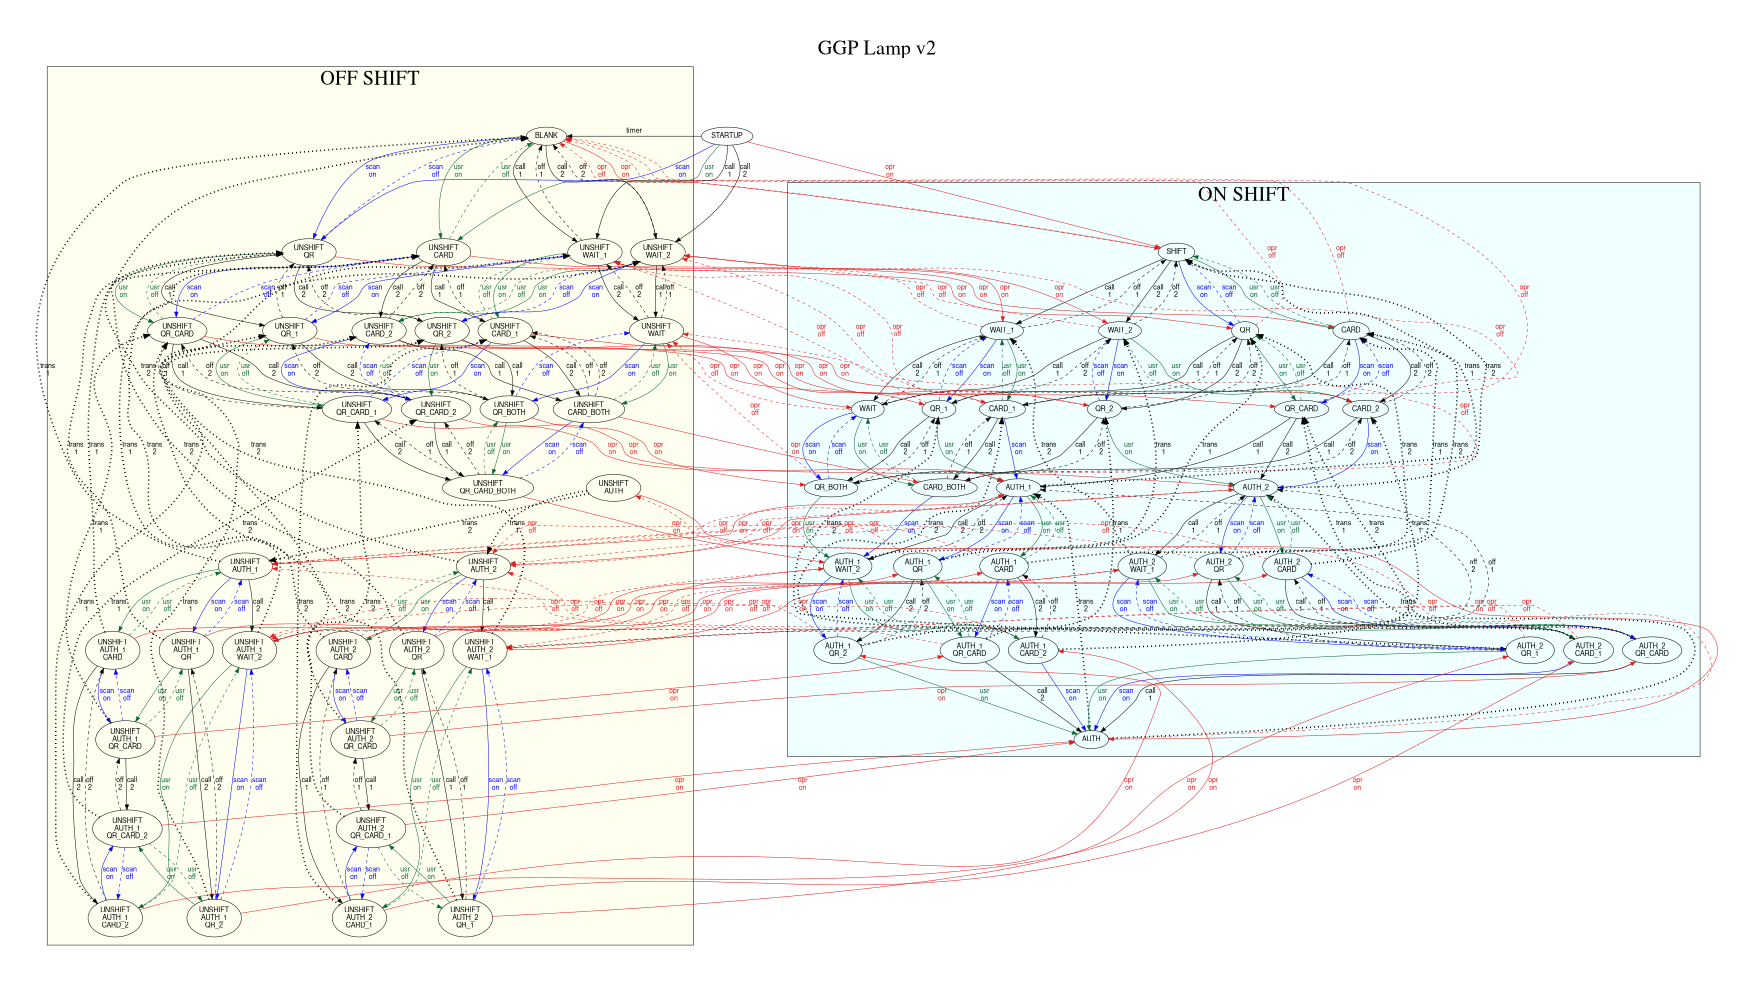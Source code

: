digraph ggp_lamp_v2 {
  ranksep=1
  ordering="out"
  mclimit=3.0
  searchsize=25
  label="GGP Lamp v2"
  labelloc="t"
  fontname="Times,Times New Roman,serif"
  fontsize=40
  ratio="auto"
  size="11.7,8.3!"
  center=true
  margin=0
  pad=1
  node [fontname="Helvetica,Arial,sans-serif"]
  edge [fontname="Helvetica,Arial,sans-serif"]
  subgraph cluster_SHIFT {
    label="ON SHIFT"
    bgcolor=azure
    margin=16
    SHIFT;
    {
      rank="same"
      QR; CARD; WAIT_1; WAIT_2;
    }
    {
      rank="same"
      QR_CARD;
      QR_1; QR_2;
      CARD_1; CARD_2;
      WAIT;
    }
    {
      rank="same"
      AUTH_1; AUTH_2;
      QR_BOTH; CARD_BOTH;
    }
    AUTH;
    {
      rank="same"
      "AUTH_1\nQR"; "AUTH_2\nQR";
      "AUTH_1\nCARD"; "AUTH_2\nCARD";
      "AUTH_1\nWAIT_2"; "AUTH_2\nWAIT_1";
    }
    {
      rank="same"
      "AUTH_1\nQR_CARD"; "AUTH_2\nQR_CARD";
    }
    {
      rank="same"
      "AUTH_1\nQR_2"; "AUTH_2\nQR_1";
      "AUTH_1\nCARD_2"; "AUTH_2\nCARD_1";
    }
  }

  subgraph cluster_UNSHIFT_1 {
    label="OFF SHIFT"
    bgcolor=ivory
    margin=16
    BLANK;
    {
      rank="same"
      "UNSHIFT\nQR"; "UNSHIFT\nCARD"; "UNSHIFT\nWAIT_1"; "UNSHIFT\nWAIT_2";
    }
    {
      rank="same"
      "UNSHIFT\nQR_CARD"; "UNSHIFT\nWAIT";
      "UNSHIFT\nQR_1"; "UNSHIFT\nQR_2";
      "UNSHIFT\nCARD_1"; "UNSHIFT\nCARD_2";
    }
    {
      rank="same"
      "UNSHIFT\nQR_CARD_1"; "UNSHIFT\nQR_CARD_2";
      "UNSHIFT\nQR_BOTH"; "UNSHIFT\nCARD_BOTH";
    }
    {
      rank="same"
      "UNSHIFT\nQR_CARD_BOTH";
      "UNSHIFT\nAUTH";
    }
    {
      rank="same"
      "UNSHIFT\nAUTH_1"; "UNSHIFT\nAUTH_2";
    }
    {
      rank="same"
      "UNSHIFT\nAUTH_1\nQR"; "UNSHIFT\nAUTH_2\nQR";
      "UNSHIFT\nAUTH_1\nCARD"; "UNSHIFT\nAUTH_2\nCARD";
      "UNSHIFT\nAUTH_1\nWAIT_2"; "UNSHIFT\nAUTH_2\nWAIT_1";
    }
    {
      rank="same"
      "UNSHIFT\nAUTH_1\nQR_2"; "UNSHIFT\nAUTH_2\nQR_1";
      "UNSHIFT\nAUTH_1\nCARD_2"; "UNSHIFT\nAUTH_2\nCARD_1";
    }
    {
      rank="same"
      "UNSHIFT\nAUTH_1\nQR_CARD"; "UNSHIFT\nAUTH_2\nQR_CARD";
    }
    {
      rank="same"
      "UNSHIFT\nAUTH_1\nQR_CARD_2"; "UNSHIFT\nAUTH_2\nQR_CARD_1";
    }
  }


  STARTUP->BLANK              [label="timer"];
  STARTUP->SHIFT              [label="opr\non"
			color="#e41a1c" fontcolor="#e41a1c"];
  STARTUP->"UNSHIFT\nQR"      [label="scan\non" weight=3
			color="blue" fontcolor="blue"];
  STARTUP->"UNSHIFT\nCARD"    [label="usr\non" weight=3
			color="#04672b" fontcolor="#04672b"];
  STARTUP->"UNSHIFT\nWAIT_1"  [label="call\n1" weight=6];
  STARTUP->"UNSHIFT\nWAIT_2"  [label="call\n2" weight=6];


  BLANK->SHIFT              [label="opr\non"
			color="#e41a1c" fontcolor="#e41a1c"];
  BLANK->"UNSHIFT\nQR"      [label="scan\non"
			color="blue" fontcolor="blue"];
  BLANK->"UNSHIFT\nCARD"    [label="usr\non"
			color="#04672b" fontcolor="#04672b"];
  BLANK->"UNSHIFT\nWAIT_1"  [label="call\n1"];
  BLANK->"UNSHIFT\nWAIT_2"  [label="call\n2"];


  SHIFT->BLANK    [label="opr\noff"
			color="#e41a1c" fontcolor="#e41a1c" style="dashed"];
  SHIFT->QR       [label="scan\non"
			color="blue" fontcolor="blue"];
  SHIFT->CARD     [label="usr\non"
			color="#04672b" fontcolor="#04672b"];
  SHIFT->WAIT_1   [label="call\n1"];
  SHIFT->WAIT_2   [label="call\n2"];


  QR->BLANK     [label="opr\noff"
			color="#e41a1c" fontcolor="#e41a1c" style="dashed"];
  QR->SHIFT     [label="scan\noff"
			color="blue" fontcolor="blue" style="dashed"];
  QR->QR_CARD   [label="usr\non"
			color="#04672b" fontcolor="#04672b"];
  QR->QR_1      [label="call\n1"];
  QR->QR_2      [label="call\n2"];


  CARD->BLANK     [label="opr\noff"
			color="#e41a1c" fontcolor="#e41a1c" style="dashed"];
  CARD->QR_CARD   [label="scan\non"
			color="blue" fontcolor="blue"];
  CARD->SHIFT     [label="usr\noff"
			color="#04672b" fontcolor="#04672b" style="dashed"];
  CARD->CARD_1    [label="call\n1"];
  CARD->CARD_2    [label="call\n2"];


  WAIT_1->"UNSHIFT\nWAIT_1" [label="opr\noff"
			color="#e41a1c" fontcolor="#e41a1c" style="dashed"];
  WAIT_1->QR_1              [label="scan\non"
			color="blue" fontcolor="blue"];
  WAIT_1->CARD_1            [label="usr\non"
			color="#04672b" fontcolor="#04672b"];
  WAIT_1->SHIFT             [label="off\n1"
			style="dashed"];
  WAIT_1->WAIT              [label="call\n2"];


  WAIT_2->"UNSHIFT\nWAIT_2" [label="opr\noff"
			color="#e41a1c" fontcolor="#e41a1c" style="dashed"];
  WAIT_2->QR_2              [label="scan\non"
			color="blue" fontcolor="blue"];
  WAIT_2->CARD_2            [label="usr\non"
			color="#04672b" fontcolor="#04672b"];
  WAIT_2->WAIT              [label="call\n1"];
  WAIT_2->SHIFT             [label="off\n2"
			style="dashed"];


  QR_CARD->BLANK    [label="opr\noff"
			color="#e41a1c" fontcolor="#e41a1c" style="dashed"];
  QR_CARD->CARD     [label="scan\noff"
			color="blue" fontcolor="blue" style="dashed"];
  QR_CARD->QR       [label="usr\noff"
			color="#04672b" fontcolor="#04672b" style="dashed"];
  QR_CARD->AUTH_1   [label="call\n1"];
  QR_CARD->AUTH_2   [label="call\n2"];


  QR_1->"UNSHIFT\nWAIT_1" [label="opr\noff"
			color="#e41a1c" fontcolor="#e41a1c" style="dashed"];
  QR_1->WAIT_1            [label="scan\noff"
			color="blue" fontcolor="blue" style="dashed"];
  QR_1->AUTH_1            [label="usr\non"
			color="#04672b" fontcolor="#04672b"];
  QR_1->QR                [label="off\n1"
			style="dashed"];
  QR_1->QR_BOTH           [label="call\n2"];


  QR_2->"UNSHIFT\nWAIT_2"    [label="opr\noff"
			color="#e41a1c" fontcolor="#e41a1c" style="dashed"];
  QR_2->WAIT_2            [label="scan\noff"
			color="blue" fontcolor="blue" style="dashed"];
  QR_2->AUTH_2            [label="usr\non"
			color="#04672b" fontcolor="#04672b"];
  QR_2->QR_BOTH           [label="call\n1"];
  QR_2->QR                [label="off\n2"
			style="dashed"];


  CARD_1->"UNSHIFT\nWAIT_1" [label="opr\noff"
			color="#e41a1c" fontcolor="#e41a1c" style="dashed"];
  CARD_1->AUTH_1            [label="scan\non"
			color="blue" fontcolor="blue"];
  CARD_1->WAIT_1            [label="usr\noff"
			color="#04672b" fontcolor="#04672b" style="dashed"];
  CARD_1->CARD              [label="off\n1"
			style="dashed"];
  CARD_1->CARD_BOTH         [label="call\n2"];


  CARD_2->"UNSHIFT\nWAIT_2" [label="opr\noff"
			color="#e41a1c" fontcolor="#e41a1c" style="dashed"];
  CARD_2->AUTH_2            [label="scan\non"
			color="blue" fontcolor="blue"];
  CARD_2->WAIT_2            [label="usr\noff"
			color="#04672b" fontcolor="#04672b" style="dashed"];
  CARD_2->CARD_BOTH         [label="call\n1"];
  CARD_2->CARD              [label="off\n2"
			style="dashed"];


  WAIT->"UNSHIFT\nWAIT" [label="opr\noff"
			color="#e41a1c" fontcolor="#e41a1c" style="dashed"];
  WAIT->QR_BOTH         [label="scan\non"
			color="blue" fontcolor="blue"];
  WAIT->CARD_BOTH       [label="usr\non"
			color="#04672b" fontcolor="#04672b"];
  WAIT->WAIT_1          [label="off\n1"
			style="dashed"];
  WAIT->WAIT_2          [label="off\n2"
			style="dashed"];


  AUTH_1->"UNSHIFT\nAUTH_1"   [label="opr\noff"
			color="#e41a1c" fontcolor="#e41a1c" style="dashed"];
  AUTH_1->"AUTH_1\nQR"        [label="scan\non"
			color="blue" fontcolor="blue"];
  AUTH_1->"AUTH_1\nCARD"      [label="usr\non"
			color="#04672b" fontcolor="#04672b"];
  AUTH_1->SHIFT               [label="trans\n1"
			style="dotted" penwidth=3];
  AUTH_1->"AUTH_1\nWAIT_2"    [label="call\n2"];


  AUTH_2->"UNSHIFT\nAUTH_2"   [label="opr\noff"
			color="#e41a1c" fontcolor="#e41a1c" style="dashed"];
  AUTH_2->"AUTH_2\nQR"        [label="scan\non"
			color="blue" fontcolor="blue"];
  AUTH_2->"AUTH_2\nCARD"      [label="usr\non"
			color="#04672b" fontcolor="#04672b"];
  AUTH_2->"AUTH_2\nWAIT_1"    [label="call\n1"];
  AUTH_2->SHIFT               [label="trans\n2"
			style="dotted" penwidth=3];


  QR_BOTH->"UNSHIFT\nWAIT"   [label="opr\noff"
			color="#e41a1c" fontcolor="#e41a1c" style="dashed"];
  QR_BOTH->WAIT           [label="scan\noff"
			color="blue" fontcolor="blue" style="dashed"];
  QR_BOTH->"AUTH_1\nWAIT_2"  [label="usr\non"
			color="#04672b" fontcolor="#04672b"];
  QR_BOTH->QR_1           [label="off\n1"
			style="dashed"];
  QR_BOTH->QR_2           [label="off\n2"
			style="dashed"];


  CARD_BOTH->"UNSHIFT\nWAIT"  [label="opr\noff"
			color="#e41a1c" fontcolor="#e41a1c" style="dashed"];
  CARD_BOTH->"AUTH_1\nWAIT_2" [label="scan\non"
			color="blue" fontcolor="blue"];
  CARD_BOTH->WAIT             [label="usr\noff"
			color="#04672b" fontcolor="#04672b" style="dashed"];
  CARD_BOTH->CARD_1           [label="off\n1"
			style="dashed"];
  CARD_BOTH->CARD_2           [label="off\n2"
			style="dashed"];


  "AUTH_1\nQR"->"UNSHIFT\nAUTH_1" [label="opr\noff"
			color="#e41a1c" fontcolor="#e41a1c" style="dashed"];
  "AUTH_1\nQR"->AUTH_1            [label="scan\noff"
			color="blue" fontcolor="blue" style="dashed"];
  "AUTH_1\nQR"->"AUTH_1\nQR_CARD" [label="usr\non"
			color="#04672b" fontcolor="#04672b"];
  "AUTH_1\nQR"->QR                [label="trans\n1"
			style="dotted" penwidth=3];
  "AUTH_1\nQR"->"AUTH_1\nQR_2"    [label="call\n2"];


  "AUTH_2\nQR"->"UNSHIFT\nAUTH_2" [label="opr\noff"
			color="#e41a1c" fontcolor="#e41a1c" style="dashed"];
  "AUTH_2\nQR"->AUTH_2            [label="scan\noff"
			color="blue" fontcolor="blue" style="dashed"];

  "AUTH_2\nQR"->"AUTH_2\nQR_CARD" [label="usr\non"
			color="#04672b" fontcolor="#04672b"];
  "AUTH_2\nQR"->"AUTH_2\nQR_1"    [label="call\n1"];
  "AUTH_2\nQR"->QR                [label="trans\n2"
			style="dotted" penwidth=3];


  "AUTH_1\nCARD"->"UNSHIFT\nAUTH_1" [label="opr\noff"
			color="#e41a1c" fontcolor="#e41a1c" style="dashed"];
  "AUTH_1\nCARD"->"AUTH_1\nQR_CARD" [label="scan\non"
			color="blue" fontcolor="blue"];
  "AUTH_1\nCARD"->AUTH_1            [label="usr\noff"
			color="#04672b" fontcolor="#04672b" style="dashed"];
  "AUTH_1\nCARD"->CARD              [label="trans\n1"
			style="dotted" penwidth=3];
  "AUTH_1\nCARD"->"AUTH_1\nCARD_2"  [label="call\n2"];


  "AUTH_2\nCARD"->"UNSHIFT\nAUTH_2" [label="opr\noff"
			color="#e41a1c" fontcolor="#e41a1c" style="dashed"];
  "AUTH_2\nCARD"->"AUTH_2\nQR_CARD" [label="scan\non"
			color="blue" fontcolor="blue"];
  "AUTH_2\nCARD"->AUTH_2            [label="usr\noff"
			color="#04672b" fontcolor="#04672b" style="dashed"];
  "AUTH_2\nCARD"->"AUTH_2\nCARD_1"  [label="call\n1"];
  "AUTH_2\nCARD"->CARD              [label="trans\n2"
			style="dotted" penwidth=3];


  "AUTH_1\nWAIT_2"->"UNSHIFT\nAUTH_1\nWAIT_2" [label="opr\noff"
			color="#e41a1c" fontcolor="#e41a1c" style="dashed"];
  "AUTH_1\nWAIT_2"->"AUTH_1\nQR_2"            [label="scan\non"
			color="blue" fontcolor="blue"];
  "AUTH_1\nWAIT_2"->"AUTH_1\nCARD_2"          [label="usr\non"
			color="#04672b" fontcolor="#04672b"];
  "AUTH_1\nWAIT_2"->WAIT_2                    [label="trans\n1"
			style="dotted" penwidth=3];
  "AUTH_1\nWAIT_2"->AUTH_1                    [label="off\n2"
			style="dashed"];


  "AUTH_2\nWAIT_1"->"UNSHIFT\nAUTH_2\nWAIT_1" [label="opr\noff"
			color="#e41a1c" fontcolor="#e41a1c" style="dashed"];
  "AUTH_2\nWAIT_1"->"AUTH_2\nQR_1"            [label="scan\non"
			color="blue" fontcolor="blue"];
  "AUTH_2\nWAIT_1"->"AUTH_2\nCARD_1"          [label="usr\non"
			color="#04672b" fontcolor="#04672b"];
  "AUTH_2\nWAIT_1"->AUTH_2                    [label="off\n1"
			style="dashed"];
  "AUTH_2\nWAIT_1"->WAIT_1                    [label="trans\n2"
			style="dotted" penwidth=3];


  "AUTH_1\nQR_CARD"->"UNSHIFT\nAUTH_1"  [label="opr\noff"
			color="#e41a1c" fontcolor="#e41a1c" style="dashed"];
  "AUTH_1\nQR_CARD"->"AUTH_1\nCARD"     [label="scan\noff"
			color="blue" fontcolor="blue" style="dashed"];
  "AUTH_1\nQR_CARD"->"AUTH_1\nQR"       [label="usr\noff"
			color="#04672b" fontcolor="#04672b" style="dashed"];
  "AUTH_1\nQR_CARD"->QR_CARD            [label="trans\n1"
			style="dotted" penwidth=3];
  "AUTH_1\nQR_CARD"->AUTH               [label="call\n2"];


  "AUTH_2\nQR_CARD"->"UNSHIFT\nAUTH_2"  [label="opr\noff"
			color="#e41a1c" fontcolor="#e41a1c" style="dashed"];
  "AUTH_2\nQR_CARD"->"AUTH_2\nCARD"     [label="scan\noff"
			color="blue" fontcolor="blue" style="dashed"];
  "AUTH_2\nQR_CARD"->"AUTH_2\nQR"       [label="usr\noff"
			color="#04672b" fontcolor="#04672b" style="dashed"];
  "AUTH_2\nQR_CARD"->AUTH               [label="call\n1"];
  "AUTH_2\nQR_CARD"->QR_CARD            [label="trans\n2"
			style="dotted" penwidth=3];


  "AUTH_1\nQR_2"->"UNSHIFT\nAUTH_1\nWAIT_2" [label="opr\noff"
			color="#e41a1c" fontcolor="#e41a1c" style="dashed"];
  "AUTH_1\nQR_2"->"AUTH_1\nWAIT_2"          [label="scan\noff"
			color="blue" fontcolor="blue" style="dashed"];
  "AUTH_1\nQR_2"->AUTH                      [label="usr\non"
			color="#04672b" fontcolor="#04672b"];
  "AUTH_1\nQR_2"->QR_2                      [label="trans\n1"
			style="dotted" penwidth=3];
  "AUTH_1\nQR_2"->"AUTH_1\nQR"              [label="off\n2"
			style="dashed"];


  "AUTH_2\nQR_1"->"UNSHIFT\nAUTH_2\nWAIT_1" [label="opr\noff"
			color="#e41a1c" fontcolor="#e41a1c" style="dashed"];
  "AUTH_2\nQR_1"->"AUTH_2\nWAIT_1"          [label="scan\noff"
			color="blue" fontcolor="blue" style="dashed"];
  "AUTH_2\nQR_1"->AUTH                      [label="usr\non"
			color="#04672b" fontcolor="#04672b"];
  "AUTH_2\nQR_1"->"AUTH_2\nQR"              [label="off\n1"
			style="dashed"];
  "AUTH_2\nQR_1"->QR_1                      [label="trans\n2"
			style="dotted" penwidth=3];


  "AUTH_1\nCARD_2"->"UNSHIFT\nAUTH_1\nWAIT_2" [label="opr\noff"
			color="#e41a1c" fontcolor="#e41a1c" style="dashed"];
  "AUTH_1\nCARD_2"->AUTH                      [label="scan\non"
			color="blue" fontcolor="blue"];
  "AUTH_1\nCARD_2"->"AUTH_1\nWAIT_2"          [label="usr\noff"
			color="#04672b" fontcolor="#04672b" style="dashed"];
  "AUTH_1\nCARD_2"->CARD_2                    [label="trans\n1"
			style="dotted" penwidth=3];
  "AUTH_1\nCARD_2"->"AUTH_1\nCARD"            [label="off\n2"
			style="dashed"];


  "AUTH_2\nCARD_1"->"UNSHIFT\nAUTH_2\nWAIT_1" [label="opr\noff"
			color="#e41a1c" fontcolor="#e41a1c" style="dashed"];
  "AUTH_2\nCARD_1"->AUTH                      [label="scan\non"
			color="blue" fontcolor="blue"];
  "AUTH_2\nCARD_1"->"AUTH_2\nWAIT_1"          [label="usr\noff"
			color="#04672b" fontcolor="#04672b" style="dashed"];
  "AUTH_2\nCARD_1"->"AUTH_2\nCARD"            [label="off\n1"
			style="dashed"];
  "AUTH_2\nCARD_1"->CARD_1                    [label="trans\n2"
			style="dotted" penwidth=3];


  AUTH->"UNSHIFT\nAUTH" [label="opr\noff"
			color="#e41a1c" fontcolor="#e41a1c" style="dashed"];
  AUTH->AUTH_2          [label="trans\n1"
			style="dotted" penwidth=3];
  AUTH->AUTH_1          [label="trans\n2"
			style="dotted" penwidth=3];


  "UNSHIFT\nQR"->QR                 [label="opr\non"
			color="#e41a1c" fontcolor="#e41a1c"];
  "UNSHIFT\nQR"->BLANK              [label="scan\noff"
			color="blue" fontcolor="blue" style="dashed"];
  "UNSHIFT\nQR"->"UNSHIFT\nQR_CARD" [label="usr\non"
			color="#04672b" fontcolor="#04672b"];
  "UNSHIFT\nQR"->"UNSHIFT\nQR_1"    [label="call\n1"];
  "UNSHIFT\nQR"->"UNSHIFT\nQR_2"    [label="call\n2"];


  "UNSHIFT\nCARD"->CARD               [label="opr\non"
			color="#e41a1c" fontcolor="#e41a1c"];
  "UNSHIFT\nCARD"->"UNSHIFT\nQR_CARD" [label="scan\non"
			color="blue" fontcolor="blue"];
  "UNSHIFT\nCARD"->BLANK              [label="usr\noff"
			color="#04672b" fontcolor="#04672b" style="dashed"];
  "UNSHIFT\nCARD"->"UNSHIFT\nCARD_1"  [label="call\n1"];
  "UNSHIFT\nCARD"->"UNSHIFT\nCARD_2"  [label="call\n2"];


  "UNSHIFT\nWAIT_1"->WAIT_1             [label="opr\non"
			color="#e41a1c" fontcolor="#e41a1c"];
  "UNSHIFT\nWAIT_1"->"UNSHIFT\nQR_1"    [label="scan\non"
			color="blue" fontcolor="blue"];
  "UNSHIFT\nWAIT_1"->"UNSHIFT\nCARD_1"  [label="usr\non"
			color="#04672b" fontcolor="#04672b"];
  "UNSHIFT\nWAIT_1"->BLANK              [label="off\n1"
			style="dashed"];
  "UNSHIFT\nWAIT_1"->"UNSHIFT\nWAIT"    [label="call\n2"];


  "UNSHIFT\nWAIT_2"->WAIT_2             [label="opr\non"
			color="#e41a1c" fontcolor="#e41a1c"];
  "UNSHIFT\nWAIT_2"->"UNSHIFT\nQR_2"    [label="scan\non"
			color="blue" fontcolor="blue"];
  "UNSHIFT\nWAIT_2"->"UNSHIFT\nCARD_2"  [label="usr\non"
			color="#04672b" fontcolor="#04672b"];
  "UNSHIFT\nWAIT_2"->"UNSHIFT\nWAIT"    [label="call\n1"];
  "UNSHIFT\nWAIT_2"->BLANK              [label="off\n2"
			style="dashed"];


  "UNSHIFT\nQR_CARD"->QR_CARD               [label="opr\non"
			color="#e41a1c" fontcolor="#e41a1c"];
  "UNSHIFT\nQR_CARD"->"UNSHIFT\nCARD"       [label="scan\noff"
			color="blue" fontcolor="blue" style="dashed"];
  "UNSHIFT\nQR_CARD"->"UNSHIFT\nQR"         [label="usr\noff"
			color="#04672b" fontcolor="#04672b" style="dashed"];
  "UNSHIFT\nQR_CARD"->"UNSHIFT\nQR_CARD_1"  [label="call\n1"];
  "UNSHIFT\nQR_CARD"->"UNSHIFT\nQR_CARD_2"  [label="call\n2"];


  "UNSHIFT\nWAIT"->WAIT                 [label="opr\non"
			color="#e41a1c" fontcolor="#e41a1c"];
  "UNSHIFT\nWAIT"->"UNSHIFT\nQR_BOTH"   [label="scan\non"
			color="blue" fontcolor="blue"];
  "UNSHIFT\nWAIT"->"UNSHIFT\nCARD_BOTH" [label="usr\non"
			color="#04672b" fontcolor="#04672b"];
  "UNSHIFT\nWAIT"->"UNSHIFT\nWAIT_2"    [label="off\n1"
			style="dashed"];
  "UNSHIFT\nWAIT"->"UNSHIFT\nWAIT_1"    [label="off\n2"
			style="dashed"];


  "UNSHIFT\nQR_1"->QR_1                 [label="opr\non"
			color="#e41a1c" fontcolor="#e41a1c"];
  "UNSHIFT\nQR_1"->"UNSHIFT\nWAIT_1"    [label="scan\noff"
			color="blue" fontcolor="blue" style="dashed"];
  "UNSHIFT\nQR_1"->"UNSHIFT\nQR_CARD_1" [label="usr\non"
			color="#04672b" fontcolor="#04672b"];
  "UNSHIFT\nQR_1"->"UNSHIFT\nQR"        [label="off\n1"
			style="dashed"];
  "UNSHIFT\nQR_1"->"UNSHIFT\nQR_BOTH"   [label="call\n2"];


  "UNSHIFT\nQR_2"->QR_2                 [label="opr\non"
			color="#e41a1c" fontcolor="#e41a1c"];
  "UNSHIFT\nQR_2"->"UNSHIFT\nWAIT_2"    [label="scan\noff"
			color="blue" fontcolor="blue" style="dashed"];
  "UNSHIFT\nQR_2"->"UNSHIFT\nQR_CARD_2" [label="usr\non"
			color="#04672b" fontcolor="#04672b"];
  "UNSHIFT\nQR_2"->"UNSHIFT\nQR_BOTH"   [label="call\n1"];
  "UNSHIFT\nQR_2"->"UNSHIFT\nQR"        [label="off\n2"
			style="dashed"];


  "UNSHIFT\nCARD_1"->CARD_1               [label="opr\non"
			color="#e41a1c" fontcolor="#e41a1c"];
  "UNSHIFT\nCARD_1"->"UNSHIFT\nQR_CARD_1" [label="scan\non"
			color="blue" fontcolor="blue"];
  "UNSHIFT\nCARD_1"->"UNSHIFT\nWAIT_1"    [label="usr\noff"
			color="#04672b" fontcolor="#04672b" style="dashed"];
  "UNSHIFT\nCARD_1"->"UNSHIFT\nCARD"      [label="off\n1"
			style="dashed"];
  "UNSHIFT\nCARD_1"->"UNSHIFT\nCARD_BOTH" [label="call\n2"];


  "UNSHIFT\nCARD_2"->CARD_2               [label="opr\non"
			color="#e41a1c" fontcolor="#e41a1c"];
  "UNSHIFT\nCARD_2"->"UNSHIFT\nQR_CARD_2" [label="scan\non"
			color="blue" fontcolor="blue"];
  "UNSHIFT\nCARD_2"->"UNSHIFT\nWAIT_2"    [label="usr\noff"
			color="#04672b" fontcolor="#04672b" style="dashed"];
  "UNSHIFT\nCARD_2"->"UNSHIFT\nCARD_BOTH" [label="call\n1"];
  "UNSHIFT\nCARD_2"->"UNSHIFT\nCARD"      [label="off\n2"
			style="dashed"];


  "UNSHIFT\nQR_CARD_1"->AUTH_1                  [label="opr\non"
			color="#e41a1c" fontcolor="#e41a1c"];
  "UNSHIFT\nQR_CARD_1"->"UNSHIFT\nCARD_1"       [label="scan\noff"
			color="blue" fontcolor="blue" style="dashed"];
  "UNSHIFT\nQR_CARD_1"->"UNSHIFT\nQR_1"         [label="usr\noff"
			color="#04672b" fontcolor="#04672b" style="dashed"];
  "UNSHIFT\nQR_CARD_1"->"UNSHIFT\nQR_CARD"      [label="off\n1"
			style="dashed"];
  "UNSHIFT\nQR_CARD_1"->"UNSHIFT\nQR_CARD_BOTH" [label="call\n2"];


  "UNSHIFT\nQR_CARD_2"->AUTH_2                  [label="opr\non"
			color="#e41a1c" fontcolor="#e41a1c"];
  "UNSHIFT\nQR_CARD_2"->"UNSHIFT\nCARD_2"       [label="scan\noff"
			color="blue" fontcolor="blue" style="dashed"];
  "UNSHIFT\nQR_CARD_2"->"UNSHIFT\nQR_2"         [label="usr\noff"
			color="#04672b" fontcolor="#04672b" style="dashed"];
  "UNSHIFT\nQR_CARD_2"->"UNSHIFT\nQR_CARD_BOTH" [label="call\n1"];
  "UNSHIFT\nQR_CARD_2"->"UNSHIFT\nQR_CARD"      [label="off\n2"
			style="dashed"];


  "UNSHIFT\nQR_BOTH"->QR_BOTH                 [label="opr\non"
			color="#e41a1c" fontcolor="#e41a1c"];
  "UNSHIFT\nQR_BOTH"->"UNSHIFT\nWAIT"         [label="scan\noff"
			color="blue" fontcolor="blue" style="dashed"];
  "UNSHIFT\nQR_BOTH"->"UNSHIFT\nQR_CARD_BOTH" [label="usr\non"
			color="#04672b" fontcolor="#04672b"];
  "UNSHIFT\nQR_BOTH"->"UNSHIFT\nQR_2"         [label="off\n1"
			style="dashed"];
  "UNSHIFT\nQR_BOTH"->"UNSHIFT\nQR_1"         [label="off\n2"
			style="dashed"];


  "UNSHIFT\nCARD_BOTH"->CARD_BOTH               [label="opr\non"
			color="#e41a1c" fontcolor="#e41a1c"];
  "UNSHIFT\nCARD_BOTH"->"UNSHIFT\nQR_CARD_BOTH" [label="scan\non"
			color="blue" fontcolor="blue"];
  "UNSHIFT\nCARD_BOTH"->"UNSHIFT\nWAIT"         [label="usr\noff"
			color="#04672b" fontcolor="#04672b" style="dashed"];
  "UNSHIFT\nCARD_BOTH"->"UNSHIFT\nCARD_1"       [label="off\n1"
			style="dashed"];
  "UNSHIFT\nCARD_BOTH"->"UNSHIFT\nCARD_1"       [label="off\n2"
			style="dashed"];


  "UNSHIFT\nQR_CARD_BOTH"->"AUTH_1\nWAIT_2"     [label="opr\non"
			color="#e41a1c" fontcolor="#e41a1c"];
  "UNSHIFT\nQR_CARD_BOTH"->"UNSHIFT\nCARD_BOTH" [label="scan\noff"
			color="blue" fontcolor="blue" style="dashed"];
  "UNSHIFT\nQR_CARD_BOTH"->"UNSHIFT\nQR_BOTH"   [label="usr\noff"
			color="#04672b" fontcolor="#04672b" style="dashed"];
  "UNSHIFT\nQR_CARD_BOTH"->"UNSHIFT\nQR_CARD_1" [label="off\n1"
			style="dashed"];
  "UNSHIFT\nQR_CARD_BOTH"->"UNSHIFT\nQR_CARD_2" [label="off\n2"
			style="dashed"];


  "UNSHIFT\nAUTH"->AUTH               [label="opr\non"
			color="#e41a1c" fontcolor="#e41a1c"];
  "UNSHIFT\nAUTH"->"UNSHIFT\nAUTH_2"  [label="trans\n1"
			style="dotted" penwidth=3];
  "UNSHIFT\nAUTH"->"UNSHIFT\nAUTH_1"  [label="trans\n2"
			style="dotted" penwidth=3];


  "UNSHIFT\nAUTH_1"->AUTH_1                     [label="opr\non"
			color="#e41a1c" fontcolor="#e41a1c"];
  "UNSHIFT\nAUTH_1"->"UNSHIFT\nAUTH_1\nQR"      [label="scan\non"
			color="blue" fontcolor="blue"];
  "UNSHIFT\nAUTH_1"->"UNSHIFT\nAUTH_1\nCARD"    [label="usr\non"
			color="#04672b" fontcolor="#04672b"];
  "UNSHIFT\nAUTH_1"->BLANK                      [label="trans\n1"
			style="dotted" penwidth=3];
  "UNSHIFT\nAUTH_1"->"UNSHIFT\nAUTH_1\nWAIT_2"  [label="call\n2"];


  "UNSHIFT\nAUTH_2"->AUTH_2                     [label="opr\non"
			color="#e41a1c" fontcolor="#e41a1c"];
  "UNSHIFT\nAUTH_2"->"UNSHIFT\nAUTH_2\nQR"      [label="scan\non"
			color="blue" fontcolor="blue"];
  "UNSHIFT\nAUTH_2"->"UNSHIFT\nAUTH_2\nCARD"    [label="usr\non"
			color="#04672b" fontcolor="#04672b"];
  "UNSHIFT\nAUTH_2"->"UNSHIFT\nAUTH_2\nWAIT_1"  [label="call\n1"];
  "UNSHIFT\nAUTH_2"->BLANK                      [label="trans\n2"
			style="dotted" penwidth=3];


  "UNSHIFT\nAUTH_1\nQR"->"AUTH_1\nQR"               [label="opr\non"
			color="#e41a1c" fontcolor="#e41a1c"];
  "UNSHIFT\nAUTH_1\nQR"->"UNSHIFT\nAUTH_1"          [label="scan\noff"
			color="blue" fontcolor="blue" style="dashed"];
  "UNSHIFT\nAUTH_1\nQR"->"UNSHIFT\nAUTH_1\nQR_CARD" [label="usr\non"
			color="#04672b" fontcolor="#04672b"];
  "UNSHIFT\nAUTH_1\nQR"->"UNSHIFT\nQR"              [label="trans\n1"
			style="dotted" penwidth=3];
  "UNSHIFT\nAUTH_1\nQR"->"UNSHIFT\nAUTH_1\nQR_2"    [label="call\n2"];


  "UNSHIFT\nAUTH_2\nQR"->"AUTH_2\nQR"               [label="opr\non"
			color="#e41a1c" fontcolor="#e41a1c"];
  "UNSHIFT\nAUTH_2\nQR"->"UNSHIFT\nAUTH_2"          [label="scan\noff"
			color="blue" fontcolor="blue" style="dashed"];
  "UNSHIFT\nAUTH_2\nQR"->"UNSHIFT\nAUTH_2\nQR_CARD" [label="usr\non"
			color="#04672b" fontcolor="#04672b"];
  "UNSHIFT\nAUTH_2\nQR"->"UNSHIFT\nAUTH_2\nQR_1"    [label="call\n1"];
  "UNSHIFT\nAUTH_2\nQR"->"UNSHIFT\nQR"              [label="trans\n2"
			style="dotted" penwidth=3];


  "UNSHIFT\nAUTH_1\nCARD"->"AUTH_1\nCARD"             [label="opr\non"
			color="#e41a1c" fontcolor="#e41a1c"];
  "UNSHIFT\nAUTH_1\nCARD"->"UNSHIFT\nAUTH_1\nQR_CARD" [label="scan\non"
			color="blue" fontcolor="blue"];
  "UNSHIFT\nAUTH_1\nCARD"->"UNSHIFT\nAUTH_1"          [label="usr\noff"
			color="#04672b" fontcolor="#04672b" style="dashed"];
  "UNSHIFT\nAUTH_1\nCARD"->"UNSHIFT\nCARD"            [label="trans\n1"
			style="dotted" penwidth=3];
  "UNSHIFT\nAUTH_1\nCARD"->"UNSHIFT\nAUTH_1\nCARD_2"  [label="call\n2"];


  "UNSHIFT\nAUTH_2\nCARD"->"AUTH_2\nCARD"             [label="opr\non"
			color="#e41a1c" fontcolor="#e41a1c"];
  "UNSHIFT\nAUTH_2\nCARD"->"UNSHIFT\nAUTH_2\nQR_CARD" [label="scan\non"
			color="blue" fontcolor="blue"];
  "UNSHIFT\nAUTH_2\nCARD"->"UNSHIFT\nAUTH_2"          [label="usr\noff"
			color="#04672b" fontcolor="#04672b" style="dashed"];
  "UNSHIFT\nAUTH_2\nCARD"->"UNSHIFT\nAUTH_2\nCARD_1"  [label="call\n1"];
  "UNSHIFT\nAUTH_2\nCARD"->"UNSHIFT\nCARD"            [label="trans\n2"
			style="dotted" penwidth=3];


  "UNSHIFT\nAUTH_1\nWAIT_2"->"AUTH_1\nWAIT_2"           [label="opr\non"
			color="#e41a1c" fontcolor="#e41a1c"];
  "UNSHIFT\nAUTH_1\nWAIT_2"->"UNSHIFT\nAUTH_1\nQR_2"    [label="scan\non"
			color="blue" fontcolor="blue"];
  "UNSHIFT\nAUTH_1\nWAIT_2"->"UNSHIFT\nAUTH_1\nCARD_2"  [label="usr\non"
			color="#04672b" fontcolor="#04672b"];
  "UNSHIFT\nAUTH_1\nWAIT_2"->"UNSHIFT\nWAIT_2"          [label="trans\n1"
			style="dotted" penwidth=3];
  "UNSHIFT\nAUTH_1\nWAIT_2"->AUTH_1                     [label="off\n2"
			style="dashed"];


  "UNSHIFT\nAUTH_2\nWAIT_1"->"AUTH_2\nWAIT_1"           [label="opr\non"
			color="#e41a1c" fontcolor="#e41a1c"];
  "UNSHIFT\nAUTH_2\nWAIT_1"->"UNSHIFT\nAUTH_2\nQR_1"    [label="scan\non"
			color="blue" fontcolor="blue"];
  "UNSHIFT\nAUTH_2\nWAIT_1"->"UNSHIFT\nAUTH_2\nCARD_1"  [label="usr\non"
			color="#04672b" fontcolor="#04672b"];
  "UNSHIFT\nAUTH_2\nWAIT_1"->AUTH_2                     [label="off\n1"
			style="dashed"];
  "UNSHIFT\nAUTH_2\nWAIT_1"->"UNSHIFT\nWAIT_1"          [label="trans\n2"
			style="dotted" penwidth=3];


  "UNSHIFT\nAUTH_1\nQR_2"->"AUTH_1\nQR_2"               [label="opr\non"
			color="#e41a1c" fontcolor="#e41a1c"];
  "UNSHIFT\nAUTH_1\nQR_2"->"UNSHIFT\nAUTH_1\nWAIT_2"    [label="scan\noff"
			color="blue" fontcolor="blue" style="dashed"];
  "UNSHIFT\nAUTH_1\nQR_2"->"UNSHIFT\nAUTH_1\nQR_CARD_2" [label="usr\non"
			color="#04672b" fontcolor="#04672b"];
  "UNSHIFT\nAUTH_1\nQR_2"->"UNSHIFT\nQR_2"              [label="trans\n1"
			style="dotted" penwidth=3];
  "UNSHIFT\nAUTH_1\nQR_2"->"UNSHIFT\nAUTH_1\nQR"        [label="off\n2"
			style="dashed"];


  "UNSHIFT\nAUTH_2\nQR_1"->"AUTH_2\nQR_1"               [label="opr\non"
			color="#e41a1c" fontcolor="#e41a1c"];
  "UNSHIFT\nAUTH_2\nQR_1"->"UNSHIFT\nAUTH_2\nWAIT_1"    [label="scan\noff"
			color="blue" fontcolor="blue" style="dashed"];
  "UNSHIFT\nAUTH_2\nQR_1"->"UNSHIFT\nAUTH_2\nQR_CARD_1" [label="usr\non"
			color="#04672b" fontcolor="#04672b"];
  "UNSHIFT\nAUTH_2\nQR_1"->"UNSHIFT\nAUTH_2\nQR"        [label="off\n1"
			style="dashed"];
  "UNSHIFT\nAUTH_2\nQR_1"->"UNSHIFT\nQR_1"              [label="trans\n2"
			style="dotted" penwidth=3];


  "UNSHIFT\nAUTH_1\nCARD_2"->"AUTH_1\nCARD_2"             [label="opr\non"
			color="#e41a1c" fontcolor="#e41a1c"];
  "UNSHIFT\nAUTH_1\nCARD_2"->"UNSHIFT\nAUTH_1\nQR_CARD_2" [label="scan\non"
			color="blue" fontcolor="blue"];
  "UNSHIFT\nAUTH_1\nCARD_2"->"UNSHIFT\nAUTH_1\nWAIT_2"    [label="usr\noff"
			color="#04672b" fontcolor="#04672b" style="dashed"];
  "UNSHIFT\nAUTH_1\nCARD_2"->"UNSHIFT\nCARD_2"            [label="trans\n1"
			style="dotted" penwidth=3];
  "UNSHIFT\nAUTH_1\nCARD_2"->"UNSHIFT\nAUTH_1\nCARD"      [label="off\n2"
			style="dashed"];


  "UNSHIFT\nAUTH_2\nCARD_1"->"AUTH_2\nCARD_1"             [label="opr\non"
			color="#e41a1c" fontcolor="#e41a1c"];
  "UNSHIFT\nAUTH_2\nCARD_1"->"UNSHIFT\nAUTH_2\nQR_CARD_1" [label="scan\non"
			color="blue" fontcolor="blue"];
  "UNSHIFT\nAUTH_2\nCARD_1"->"UNSHIFT\nAUTH_2\nWAIT_1"    [label="usr\noff"
			color="#04672b" fontcolor="#04672b" style="dashed"];
  "UNSHIFT\nAUTH_2\nCARD_1"->"UNSHIFT\nAUTH_2\nCARD"      [label="off\n1"
			style="dashed"];
  "UNSHIFT\nAUTH_2\nCARD_1"->"UNSHIFT\nCARD_1"            [label="trans\n2"
			style="dotted" penwidth=3];


  "UNSHIFT\nAUTH_1\nQR_CARD"->"AUTH_1\nQR_CARD"             [label="opr\non"
			color="#e41a1c" fontcolor="#e41a1c"];
  "UNSHIFT\nAUTH_1\nQR_CARD"->"UNSHIFT\nAUTH_1\nCARD"       [label="scan\noff"
			color="blue" fontcolor="blue" style="dashed"];
  "UNSHIFT\nAUTH_1\nQR_CARD"->"UNSHIFT\nAUTH_1\nQR"         [label="usr\noff"
			color="#04672b" fontcolor="#04672b" style="dashed"];
  "UNSHIFT\nAUTH_1\nQR_CARD"->"UNSHIFT\nQR_CARD"            [label="trans\n1"
			style="dotted" penwidth=3];
  "UNSHIFT\nAUTH_1\nQR_CARD"->"UNSHIFT\nAUTH_1\nQR_CARD_2"  [label="call\n2"];


  "UNSHIFT\nAUTH_2\nQR_CARD"->"AUTH_2\nQR_CARD"             [label="opr\non"
			color="#e41a1c" fontcolor="#e41a1c"];
  "UNSHIFT\nAUTH_2\nQR_CARD"->"UNSHIFT\nAUTH_2\nCARD"       [label="scan\noff"
			color="blue" fontcolor="blue" style="dashed"];
  "UNSHIFT\nAUTH_2\nQR_CARD"->"UNSHIFT\nAUTH_2\nQR"         [label="usr\noff"
			color="#04672b" fontcolor="#04672b" style="dashed"];
  "UNSHIFT\nAUTH_2\nQR_CARD"->"UNSHIFT\nAUTH_2\nQR_CARD_1"  [label="call\n1"];
  "UNSHIFT\nAUTH_2\nQR_CARD"->"UNSHIFT\nQR_CARD"            [label="trans\n2"
			style="dotted" penwidth=3];


  "UNSHIFT\nAUTH_1\nQR_CARD_2"->AUTH                        [label="opr\non"
			color="#e41a1c" fontcolor="#e41a1c"];
  "UNSHIFT\nAUTH_1\nQR_CARD_2"->"UNSHIFT\nAUTH_1\nCARD_2"   [label="scan\noff"
			color="blue" fontcolor="blue" style="dashed"];
  "UNSHIFT\nAUTH_1\nQR_CARD_2"->"UNSHIFT\nAUTH_1\nQR_2"     [label="usr\noff"
			color="#04672b" fontcolor="#04672b" style="dashed"];
  "UNSHIFT\nAUTH_1\nQR_CARD_2"->"UNSHIFT\nQR_CARD_2"        [label="trans\n1"
			style="dotted" penwidth=3];
  "UNSHIFT\nAUTH_1\nQR_CARD_2"->"UNSHIFT\nAUTH_1\nQR_CARD"  [label="off\n2"
			style="dashed"];


  "UNSHIFT\nAUTH_2\nQR_CARD_1"->AUTH                        [label="opr\non"
			color="#e41a1c" fontcolor="#e41a1c"];
  "UNSHIFT\nAUTH_2\nQR_CARD_1"->"UNSHIFT\nAUTH_2\nCARD_1"   [label="scan\noff"
			color="blue" fontcolor="blue" style="dashed"];
  "UNSHIFT\nAUTH_2\nQR_CARD_1"->"UNSHIFT\nAUTH_2\nQR_1"     [label="usr\noff"
			color="#04672b" fontcolor="#04672b" style="dashed"];
  "UNSHIFT\nAUTH_2\nQR_CARD_1"->"UNSHIFT\nAUTH_2\nQR_CARD"  [label="off\n1"
			style="dashed"];
  "UNSHIFT\nAUTH_2\nQR_CARD_1"->"UNSHIFT\nQR_CARD_1"        [label="trans\n2"
			style="dotted" penwidth=3];
}
